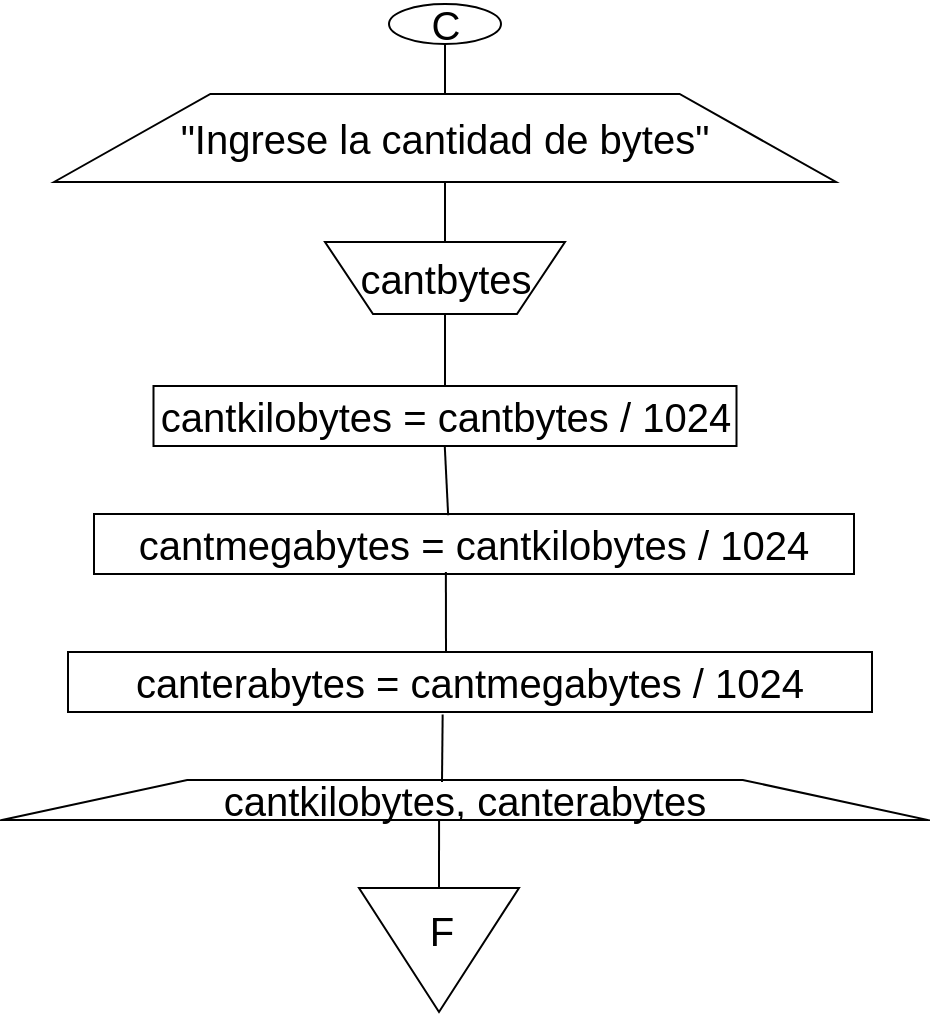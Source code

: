 <mxfile version="14.7.3" type="device"><diagram id="IHDCLMhB_MSn-zTgnMsg" name="Ejercicio6_EstSecuencial"><mxGraphModel dx="1038" dy="548" grid="0" gridSize="10" guides="1" tooltips="1" connect="1" arrows="1" fold="1" page="1" pageScale="1" pageWidth="827" pageHeight="1169" math="0" shadow="0"><root><mxCell id="0"/><mxCell id="1" parent="0"/><mxCell id="ge08D448dyPFqHiJmjDr-1" value="C" style="ellipse;whiteSpace=wrap;html=1;fontSize=20;fontStyle=0" vertex="1" parent="1"><mxGeometry x="314.5" y="103" width="56" height="20" as="geometry"/></mxCell><mxCell id="ge08D448dyPFqHiJmjDr-2" value="&quot;Ingrese la cantidad de bytes&quot;" style="shape=trapezoid;perimeter=trapezoidPerimeter;whiteSpace=wrap;html=1;fontSize=20;fontStyle=0" vertex="1" parent="1"><mxGeometry x="147" y="148" width="391" height="44" as="geometry"/></mxCell><mxCell id="ge08D448dyPFqHiJmjDr-3" value="" style="endArrow=none;html=1;entryX=0.5;entryY=1;entryDx=0;entryDy=0;fontSize=20;fontStyle=0" edge="1" parent="1" source="ge08D448dyPFqHiJmjDr-2" target="ge08D448dyPFqHiJmjDr-1"><mxGeometry width="50" height="50" relative="1" as="geometry"><mxPoint x="320" y="410" as="sourcePoint"/><mxPoint x="370" y="360" as="targetPoint"/></mxGeometry></mxCell><mxCell id="ge08D448dyPFqHiJmjDr-4" value="cantbytes" style="shape=trapezoid;perimeter=trapezoidPerimeter;whiteSpace=wrap;html=1;direction=west;fontSize=20;fontStyle=0" vertex="1" parent="1"><mxGeometry x="282.5" y="222" width="120" height="36" as="geometry"/></mxCell><mxCell id="ge08D448dyPFqHiJmjDr-5" value="" style="endArrow=none;html=1;entryX=0.5;entryY=1;entryDx=0;entryDy=0;exitX=0.5;exitY=1;exitDx=0;exitDy=0;fontSize=20;fontStyle=0" edge="1" parent="1" source="ge08D448dyPFqHiJmjDr-4" target="ge08D448dyPFqHiJmjDr-2"><mxGeometry width="50" height="50" relative="1" as="geometry"><mxPoint x="320" y="410" as="sourcePoint"/><mxPoint x="370" y="360" as="targetPoint"/></mxGeometry></mxCell><mxCell id="ge08D448dyPFqHiJmjDr-6" value="cantkilobytes = cantbytes / 1024" style="rounded=0;whiteSpace=wrap;html=1;fontSize=20;fontStyle=0" vertex="1" parent="1"><mxGeometry x="196.75" y="294" width="291.5" height="30" as="geometry"/></mxCell><mxCell id="ge08D448dyPFqHiJmjDr-7" value="" style="endArrow=none;html=1;entryX=0.5;entryY=0;entryDx=0;entryDy=0;fontSize=20;fontStyle=0" edge="1" parent="1" source="ge08D448dyPFqHiJmjDr-6" target="ge08D448dyPFqHiJmjDr-4"><mxGeometry width="50" height="50" relative="1" as="geometry"><mxPoint x="320" y="410" as="sourcePoint"/><mxPoint x="370" y="360" as="targetPoint"/></mxGeometry></mxCell><mxCell id="ge08D448dyPFqHiJmjDr-8" value="cantmegabytes = cantkilobytes / 1024" style="rounded=0;whiteSpace=wrap;html=1;fontSize=20;fontStyle=0" vertex="1" parent="1"><mxGeometry x="167" y="358" width="380" height="30" as="geometry"/></mxCell><mxCell id="ge08D448dyPFqHiJmjDr-9" value="canterabytes = cantmegabytes / 1024" style="rounded=0;whiteSpace=wrap;html=1;fontSize=20;fontStyle=0" vertex="1" parent="1"><mxGeometry x="154" y="427" width="402" height="30" as="geometry"/></mxCell><mxCell id="ge08D448dyPFqHiJmjDr-10" value="" style="endArrow=none;html=1;entryX=0.5;entryY=0;entryDx=0;entryDy=0;fontSize=20;exitX=0.466;exitY=0.02;exitDx=0;exitDy=0;exitPerimeter=0;fontStyle=0" edge="1" parent="1" source="ge08D448dyPFqHiJmjDr-8"><mxGeometry width="50" height="50" relative="1" as="geometry"><mxPoint x="342" y="345" as="sourcePoint"/><mxPoint x="342.38" y="324" as="targetPoint"/></mxGeometry></mxCell><mxCell id="ge08D448dyPFqHiJmjDr-11" value="" style="endArrow=none;html=1;fontSize=20;exitX=0.463;exitY=0.967;exitDx=0;exitDy=0;exitPerimeter=0;fontStyle=0" edge="1" parent="1" source="ge08D448dyPFqHiJmjDr-8"><mxGeometry width="50" height="50" relative="1" as="geometry"><mxPoint x="269" y="402" as="sourcePoint"/><mxPoint x="343" y="427" as="targetPoint"/></mxGeometry></mxCell><mxCell id="ge08D448dyPFqHiJmjDr-12" value="cantkilobytes, canterabytes" style="shape=trapezoid;perimeter=trapezoidPerimeter;whiteSpace=wrap;html=1;fontSize=20;fontStyle=0" vertex="1" parent="1"><mxGeometry x="121" y="491" width="463" height="20" as="geometry"/></mxCell><mxCell id="ge08D448dyPFqHiJmjDr-13" value="" style="endArrow=none;html=1;exitX=0.466;exitY=1.04;exitDx=0;exitDy=0;fontSize=20;exitPerimeter=0;fontStyle=0" edge="1" parent="1" source="ge08D448dyPFqHiJmjDr-9"><mxGeometry width="50" height="50" relative="1" as="geometry"><mxPoint x="320" y="410" as="sourcePoint"/><mxPoint x="341" y="492" as="targetPoint"/></mxGeometry></mxCell><mxCell id="ge08D448dyPFqHiJmjDr-14" value="" style="triangle;whiteSpace=wrap;html=1;rotation=90;fontSize=20;" vertex="1" parent="1"><mxGeometry x="308.5" y="536" width="62" height="80" as="geometry"/></mxCell><mxCell id="ge08D448dyPFqHiJmjDr-15" value="F" style="text;html=1;strokeColor=none;fillColor=none;align=center;verticalAlign=middle;whiteSpace=wrap;rounded=0;fontSize=20;fontStyle=0" vertex="1" parent="1"><mxGeometry x="320.5" y="556" width="40" height="20" as="geometry"/></mxCell><mxCell id="ge08D448dyPFqHiJmjDr-16" value="" style="endArrow=none;html=1;entryX=0;entryY=0.5;entryDx=0;entryDy=0;fontSize=20;exitX=0.472;exitY=1;exitDx=0;exitDy=0;exitPerimeter=0;fontStyle=0" edge="1" parent="1" source="ge08D448dyPFqHiJmjDr-12" target="ge08D448dyPFqHiJmjDr-14"><mxGeometry width="50" height="50" relative="1" as="geometry"><mxPoint x="314" y="520" as="sourcePoint"/><mxPoint x="415" y="468" as="targetPoint"/></mxGeometry></mxCell></root></mxGraphModel></diagram></mxfile>